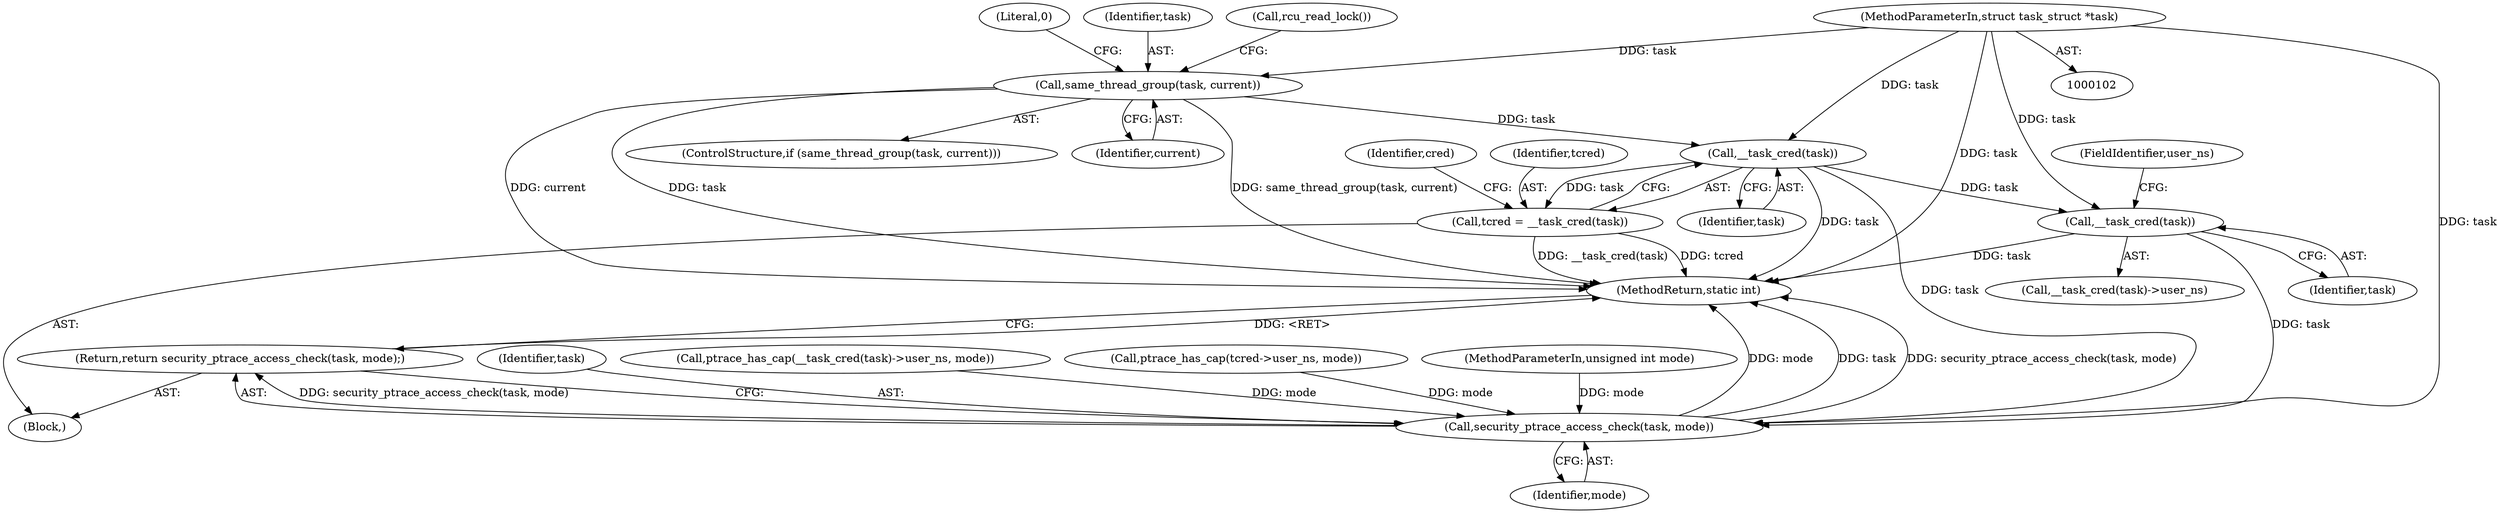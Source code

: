 digraph "1_linux_d049f74f2dbe71354d43d393ac3a188947811348@API" {
"1000116" [label="(Call,same_thread_group(task, current))"];
"1000103" [label="(MethodParameterIn,struct task_struct *task)"];
"1000124" [label="(Call,__task_cred(task))"];
"1000122" [label="(Call,tcred = __task_cred(task))"];
"1000207" [label="(Call,__task_cred(task))"];
"1000218" [label="(Call,security_ptrace_access_check(task, mode))"];
"1000217" [label="(Return,return security_ptrace_access_check(task, mode);)"];
"1000209" [label="(FieldIdentifier,user_ns)"];
"1000116" [label="(Call,same_thread_group(task, current))"];
"1000124" [label="(Call,__task_cred(task))"];
"1000220" [label="(Identifier,mode)"];
"1000218" [label="(Call,security_ptrace_access_check(task, mode))"];
"1000118" [label="(Identifier,current)"];
"1000123" [label="(Identifier,tcred)"];
"1000125" [label="(Identifier,task)"];
"1000115" [label="(ControlStructure,if (same_thread_group(task, current)))"];
"1000120" [label="(Literal,0)"];
"1000105" [label="(Block,)"];
"1000219" [label="(Identifier,task)"];
"1000217" [label="(Return,return security_ptrace_access_check(task, mode);)"];
"1000130" [label="(Identifier,cred)"];
"1000205" [label="(Call,ptrace_has_cap(__task_cred(task)->user_ns, mode))"];
"1000117" [label="(Identifier,task)"];
"1000176" [label="(Call,ptrace_has_cap(tcred->user_ns, mode))"];
"1000103" [label="(MethodParameterIn,struct task_struct *task)"];
"1000121" [label="(Call,rcu_read_lock())"];
"1000221" [label="(MethodReturn,static int)"];
"1000206" [label="(Call,__task_cred(task)->user_ns)"];
"1000122" [label="(Call,tcred = __task_cred(task))"];
"1000208" [label="(Identifier,task)"];
"1000104" [label="(MethodParameterIn,unsigned int mode)"];
"1000207" [label="(Call,__task_cred(task))"];
"1000116" -> "1000115"  [label="AST: "];
"1000116" -> "1000118"  [label="CFG: "];
"1000117" -> "1000116"  [label="AST: "];
"1000118" -> "1000116"  [label="AST: "];
"1000120" -> "1000116"  [label="CFG: "];
"1000121" -> "1000116"  [label="CFG: "];
"1000116" -> "1000221"  [label="DDG: current"];
"1000116" -> "1000221"  [label="DDG: task"];
"1000116" -> "1000221"  [label="DDG: same_thread_group(task, current)"];
"1000103" -> "1000116"  [label="DDG: task"];
"1000116" -> "1000124"  [label="DDG: task"];
"1000103" -> "1000102"  [label="AST: "];
"1000103" -> "1000221"  [label="DDG: task"];
"1000103" -> "1000124"  [label="DDG: task"];
"1000103" -> "1000207"  [label="DDG: task"];
"1000103" -> "1000218"  [label="DDG: task"];
"1000124" -> "1000122"  [label="AST: "];
"1000124" -> "1000125"  [label="CFG: "];
"1000125" -> "1000124"  [label="AST: "];
"1000122" -> "1000124"  [label="CFG: "];
"1000124" -> "1000221"  [label="DDG: task"];
"1000124" -> "1000122"  [label="DDG: task"];
"1000124" -> "1000207"  [label="DDG: task"];
"1000124" -> "1000218"  [label="DDG: task"];
"1000122" -> "1000105"  [label="AST: "];
"1000123" -> "1000122"  [label="AST: "];
"1000130" -> "1000122"  [label="CFG: "];
"1000122" -> "1000221"  [label="DDG: tcred"];
"1000122" -> "1000221"  [label="DDG: __task_cred(task)"];
"1000207" -> "1000206"  [label="AST: "];
"1000207" -> "1000208"  [label="CFG: "];
"1000208" -> "1000207"  [label="AST: "];
"1000209" -> "1000207"  [label="CFG: "];
"1000207" -> "1000221"  [label="DDG: task"];
"1000207" -> "1000218"  [label="DDG: task"];
"1000218" -> "1000217"  [label="AST: "];
"1000218" -> "1000220"  [label="CFG: "];
"1000219" -> "1000218"  [label="AST: "];
"1000220" -> "1000218"  [label="AST: "];
"1000217" -> "1000218"  [label="CFG: "];
"1000218" -> "1000221"  [label="DDG: task"];
"1000218" -> "1000221"  [label="DDG: security_ptrace_access_check(task, mode)"];
"1000218" -> "1000221"  [label="DDG: mode"];
"1000218" -> "1000217"  [label="DDG: security_ptrace_access_check(task, mode)"];
"1000205" -> "1000218"  [label="DDG: mode"];
"1000176" -> "1000218"  [label="DDG: mode"];
"1000104" -> "1000218"  [label="DDG: mode"];
"1000217" -> "1000105"  [label="AST: "];
"1000221" -> "1000217"  [label="CFG: "];
"1000217" -> "1000221"  [label="DDG: <RET>"];
}

